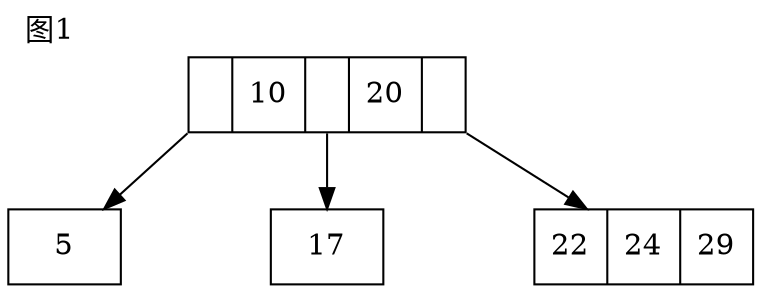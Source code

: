 digraph g{
node[shape=record];
//mindist=5.0;
nodesep=1;
edge[minlen=1.8];
splines="line";
label="图1";
labeljust=l;
labelloc=t;

n1[label="<f1> | 10 | <f2> | 20 | <f3>"];
n2[label="5"];
n3[label="17"];
n4[label="22 | 24 | 29"];

n1:f1->n2[tailport=sw];
n1:f2->n3;
n1:f3->n4[tailport=se];

}
